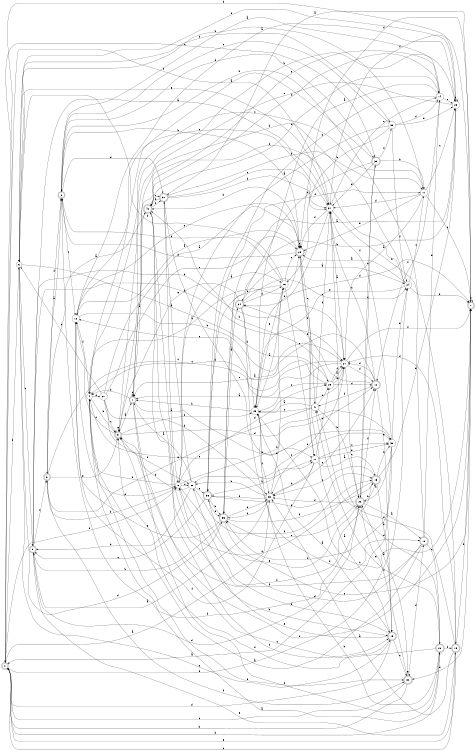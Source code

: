 digraph n34_3 {
__start0 [label="" shape="none"];

rankdir=LR;
size="8,5";

s0 [style="rounded,filled", color="black", fillcolor="white" shape="doublecircle", label="0"];
s1 [style="rounded,filled", color="black", fillcolor="white" shape="doublecircle", label="1"];
s2 [style="rounded,filled", color="black", fillcolor="white" shape="doublecircle", label="2"];
s3 [style="rounded,filled", color="black", fillcolor="white" shape="doublecircle", label="3"];
s4 [style="filled", color="black", fillcolor="white" shape="circle", label="4"];
s5 [style="rounded,filled", color="black", fillcolor="white" shape="doublecircle", label="5"];
s6 [style="filled", color="black", fillcolor="white" shape="circle", label="6"];
s7 [style="rounded,filled", color="black", fillcolor="white" shape="doublecircle", label="7"];
s8 [style="filled", color="black", fillcolor="white" shape="circle", label="8"];
s9 [style="rounded,filled", color="black", fillcolor="white" shape="doublecircle", label="9"];
s10 [style="rounded,filled", color="black", fillcolor="white" shape="doublecircle", label="10"];
s11 [style="filled", color="black", fillcolor="white" shape="circle", label="11"];
s12 [style="filled", color="black", fillcolor="white" shape="circle", label="12"];
s13 [style="rounded,filled", color="black", fillcolor="white" shape="doublecircle", label="13"];
s14 [style="filled", color="black", fillcolor="white" shape="circle", label="14"];
s15 [style="rounded,filled", color="black", fillcolor="white" shape="doublecircle", label="15"];
s16 [style="filled", color="black", fillcolor="white" shape="circle", label="16"];
s17 [style="filled", color="black", fillcolor="white" shape="circle", label="17"];
s18 [style="rounded,filled", color="black", fillcolor="white" shape="doublecircle", label="18"];
s19 [style="rounded,filled", color="black", fillcolor="white" shape="doublecircle", label="19"];
s20 [style="rounded,filled", color="black", fillcolor="white" shape="doublecircle", label="20"];
s21 [style="filled", color="black", fillcolor="white" shape="circle", label="21"];
s22 [style="rounded,filled", color="black", fillcolor="white" shape="doublecircle", label="22"];
s23 [style="filled", color="black", fillcolor="white" shape="circle", label="23"];
s24 [style="filled", color="black", fillcolor="white" shape="circle", label="24"];
s25 [style="filled", color="black", fillcolor="white" shape="circle", label="25"];
s26 [style="filled", color="black", fillcolor="white" shape="circle", label="26"];
s27 [style="filled", color="black", fillcolor="white" shape="circle", label="27"];
s28 [style="filled", color="black", fillcolor="white" shape="circle", label="28"];
s29 [style="rounded,filled", color="black", fillcolor="white" shape="doublecircle", label="29"];
s30 [style="rounded,filled", color="black", fillcolor="white" shape="doublecircle", label="30"];
s31 [style="rounded,filled", color="black", fillcolor="white" shape="doublecircle", label="31"];
s32 [style="filled", color="black", fillcolor="white" shape="circle", label="32"];
s33 [style="filled", color="black", fillcolor="white" shape="circle", label="33"];
s34 [style="rounded,filled", color="black", fillcolor="white" shape="doublecircle", label="34"];
s35 [style="rounded,filled", color="black", fillcolor="white" shape="doublecircle", label="35"];
s36 [style="rounded,filled", color="black", fillcolor="white" shape="doublecircle", label="36"];
s37 [style="filled", color="black", fillcolor="white" shape="circle", label="37"];
s38 [style="filled", color="black", fillcolor="white" shape="circle", label="38"];
s39 [style="rounded,filled", color="black", fillcolor="white" shape="doublecircle", label="39"];
s40 [style="rounded,filled", color="black", fillcolor="white" shape="doublecircle", label="40"];
s41 [style="filled", color="black", fillcolor="white" shape="circle", label="41"];
s0 -> s33 [label="a"];
s0 -> s20 [label="b"];
s0 -> s39 [label="c"];
s0 -> s24 [label="d"];
s0 -> s8 [label="e"];
s0 -> s6 [label="f"];
s1 -> s40 [label="a"];
s1 -> s7 [label="b"];
s1 -> s1 [label="c"];
s1 -> s4 [label="d"];
s1 -> s32 [label="e"];
s1 -> s20 [label="f"];
s2 -> s14 [label="a"];
s2 -> s29 [label="b"];
s2 -> s12 [label="c"];
s2 -> s39 [label="d"];
s2 -> s31 [label="e"];
s2 -> s22 [label="f"];
s3 -> s2 [label="a"];
s3 -> s8 [label="b"];
s3 -> s21 [label="c"];
s3 -> s2 [label="d"];
s3 -> s9 [label="e"];
s3 -> s30 [label="f"];
s4 -> s29 [label="a"];
s4 -> s9 [label="b"];
s4 -> s11 [label="c"];
s4 -> s27 [label="d"];
s4 -> s17 [label="e"];
s4 -> s30 [label="f"];
s5 -> s37 [label="a"];
s5 -> s21 [label="b"];
s5 -> s3 [label="c"];
s5 -> s22 [label="d"];
s5 -> s19 [label="e"];
s5 -> s21 [label="f"];
s6 -> s26 [label="a"];
s6 -> s5 [label="b"];
s6 -> s15 [label="c"];
s6 -> s35 [label="d"];
s6 -> s37 [label="e"];
s6 -> s38 [label="f"];
s7 -> s31 [label="a"];
s7 -> s7 [label="b"];
s7 -> s25 [label="c"];
s7 -> s29 [label="d"];
s7 -> s30 [label="e"];
s7 -> s37 [label="f"];
s8 -> s16 [label="a"];
s8 -> s10 [label="b"];
s8 -> s28 [label="c"];
s8 -> s26 [label="d"];
s8 -> s22 [label="e"];
s8 -> s4 [label="f"];
s9 -> s1 [label="a"];
s9 -> s23 [label="b"];
s9 -> s12 [label="c"];
s9 -> s32 [label="d"];
s9 -> s9 [label="e"];
s9 -> s25 [label="f"];
s10 -> s1 [label="a"];
s10 -> s34 [label="b"];
s10 -> s37 [label="c"];
s10 -> s21 [label="d"];
s10 -> s15 [label="e"];
s10 -> s41 [label="f"];
s11 -> s21 [label="a"];
s11 -> s6 [label="b"];
s11 -> s23 [label="c"];
s11 -> s37 [label="d"];
s11 -> s29 [label="e"];
s11 -> s7 [label="f"];
s12 -> s23 [label="a"];
s12 -> s21 [label="b"];
s12 -> s37 [label="c"];
s12 -> s8 [label="d"];
s12 -> s29 [label="e"];
s12 -> s4 [label="f"];
s13 -> s15 [label="a"];
s13 -> s32 [label="b"];
s13 -> s33 [label="c"];
s13 -> s40 [label="d"];
s13 -> s23 [label="e"];
s13 -> s8 [label="f"];
s14 -> s25 [label="a"];
s14 -> s36 [label="b"];
s14 -> s40 [label="c"];
s14 -> s40 [label="d"];
s14 -> s23 [label="e"];
s14 -> s10 [label="f"];
s15 -> s29 [label="a"];
s15 -> s28 [label="b"];
s15 -> s30 [label="c"];
s15 -> s0 [label="d"];
s15 -> s8 [label="e"];
s15 -> s9 [label="f"];
s16 -> s25 [label="a"];
s16 -> s6 [label="b"];
s16 -> s29 [label="c"];
s16 -> s36 [label="d"];
s16 -> s17 [label="e"];
s16 -> s2 [label="f"];
s17 -> s13 [label="a"];
s17 -> s26 [label="b"];
s17 -> s32 [label="c"];
s17 -> s33 [label="d"];
s17 -> s32 [label="e"];
s17 -> s12 [label="f"];
s18 -> s4 [label="a"];
s18 -> s2 [label="b"];
s18 -> s20 [label="c"];
s18 -> s36 [label="d"];
s18 -> s14 [label="e"];
s18 -> s9 [label="f"];
s19 -> s33 [label="a"];
s19 -> s7 [label="b"];
s19 -> s0 [label="c"];
s19 -> s21 [label="d"];
s19 -> s0 [label="e"];
s19 -> s41 [label="f"];
s20 -> s4 [label="a"];
s20 -> s25 [label="b"];
s20 -> s9 [label="c"];
s20 -> s37 [label="d"];
s20 -> s41 [label="e"];
s20 -> s19 [label="f"];
s21 -> s1 [label="a"];
s21 -> s4 [label="b"];
s21 -> s22 [label="c"];
s21 -> s10 [label="d"];
s21 -> s33 [label="e"];
s21 -> s7 [label="f"];
s22 -> s18 [label="a"];
s22 -> s13 [label="b"];
s22 -> s39 [label="c"];
s22 -> s33 [label="d"];
s22 -> s35 [label="e"];
s22 -> s10 [label="f"];
s23 -> s35 [label="a"];
s23 -> s35 [label="b"];
s23 -> s23 [label="c"];
s23 -> s0 [label="d"];
s23 -> s9 [label="e"];
s23 -> s6 [label="f"];
s24 -> s29 [label="a"];
s24 -> s7 [label="b"];
s24 -> s11 [label="c"];
s24 -> s1 [label="d"];
s24 -> s25 [label="e"];
s24 -> s1 [label="f"];
s25 -> s15 [label="a"];
s25 -> s1 [label="b"];
s25 -> s26 [label="c"];
s25 -> s7 [label="d"];
s25 -> s16 [label="e"];
s25 -> s33 [label="f"];
s26 -> s21 [label="a"];
s26 -> s40 [label="b"];
s26 -> s12 [label="c"];
s26 -> s10 [label="d"];
s26 -> s21 [label="e"];
s26 -> s21 [label="f"];
s27 -> s29 [label="a"];
s27 -> s33 [label="b"];
s27 -> s9 [label="c"];
s27 -> s6 [label="d"];
s27 -> s29 [label="e"];
s27 -> s28 [label="f"];
s28 -> s1 [label="a"];
s28 -> s9 [label="b"];
s28 -> s31 [label="c"];
s28 -> s5 [label="d"];
s28 -> s36 [label="e"];
s28 -> s13 [label="f"];
s29 -> s12 [label="a"];
s29 -> s40 [label="b"];
s29 -> s41 [label="c"];
s29 -> s2 [label="d"];
s29 -> s29 [label="e"];
s29 -> s17 [label="f"];
s30 -> s22 [label="a"];
s30 -> s0 [label="b"];
s30 -> s0 [label="c"];
s30 -> s18 [label="d"];
s30 -> s30 [label="e"];
s30 -> s22 [label="f"];
s31 -> s8 [label="a"];
s31 -> s40 [label="b"];
s31 -> s37 [label="c"];
s31 -> s37 [label="d"];
s31 -> s17 [label="e"];
s31 -> s11 [label="f"];
s32 -> s0 [label="a"];
s32 -> s22 [label="b"];
s32 -> s28 [label="c"];
s32 -> s35 [label="d"];
s32 -> s24 [label="e"];
s32 -> s37 [label="f"];
s33 -> s5 [label="a"];
s33 -> s28 [label="b"];
s33 -> s10 [label="c"];
s33 -> s36 [label="d"];
s33 -> s16 [label="e"];
s33 -> s35 [label="f"];
s34 -> s24 [label="a"];
s34 -> s25 [label="b"];
s34 -> s24 [label="c"];
s34 -> s18 [label="d"];
s34 -> s9 [label="e"];
s34 -> s16 [label="f"];
s35 -> s34 [label="a"];
s35 -> s5 [label="b"];
s35 -> s7 [label="c"];
s35 -> s33 [label="d"];
s35 -> s12 [label="e"];
s35 -> s13 [label="f"];
s36 -> s17 [label="a"];
s36 -> s35 [label="b"];
s36 -> s5 [label="c"];
s36 -> s35 [label="d"];
s36 -> s13 [label="e"];
s36 -> s11 [label="f"];
s37 -> s21 [label="a"];
s37 -> s19 [label="b"];
s37 -> s14 [label="c"];
s37 -> s29 [label="d"];
s37 -> s34 [label="e"];
s37 -> s0 [label="f"];
s38 -> s8 [label="a"];
s38 -> s16 [label="b"];
s38 -> s2 [label="c"];
s38 -> s14 [label="d"];
s38 -> s23 [label="e"];
s38 -> s24 [label="f"];
s39 -> s4 [label="a"];
s39 -> s11 [label="b"];
s39 -> s22 [label="c"];
s39 -> s34 [label="d"];
s39 -> s37 [label="e"];
s39 -> s38 [label="f"];
s40 -> s3 [label="a"];
s40 -> s15 [label="b"];
s40 -> s31 [label="c"];
s40 -> s14 [label="d"];
s40 -> s31 [label="e"];
s40 -> s15 [label="f"];
s41 -> s25 [label="a"];
s41 -> s22 [label="b"];
s41 -> s25 [label="c"];
s41 -> s26 [label="d"];
s41 -> s3 [label="e"];
s41 -> s37 [label="f"];

}